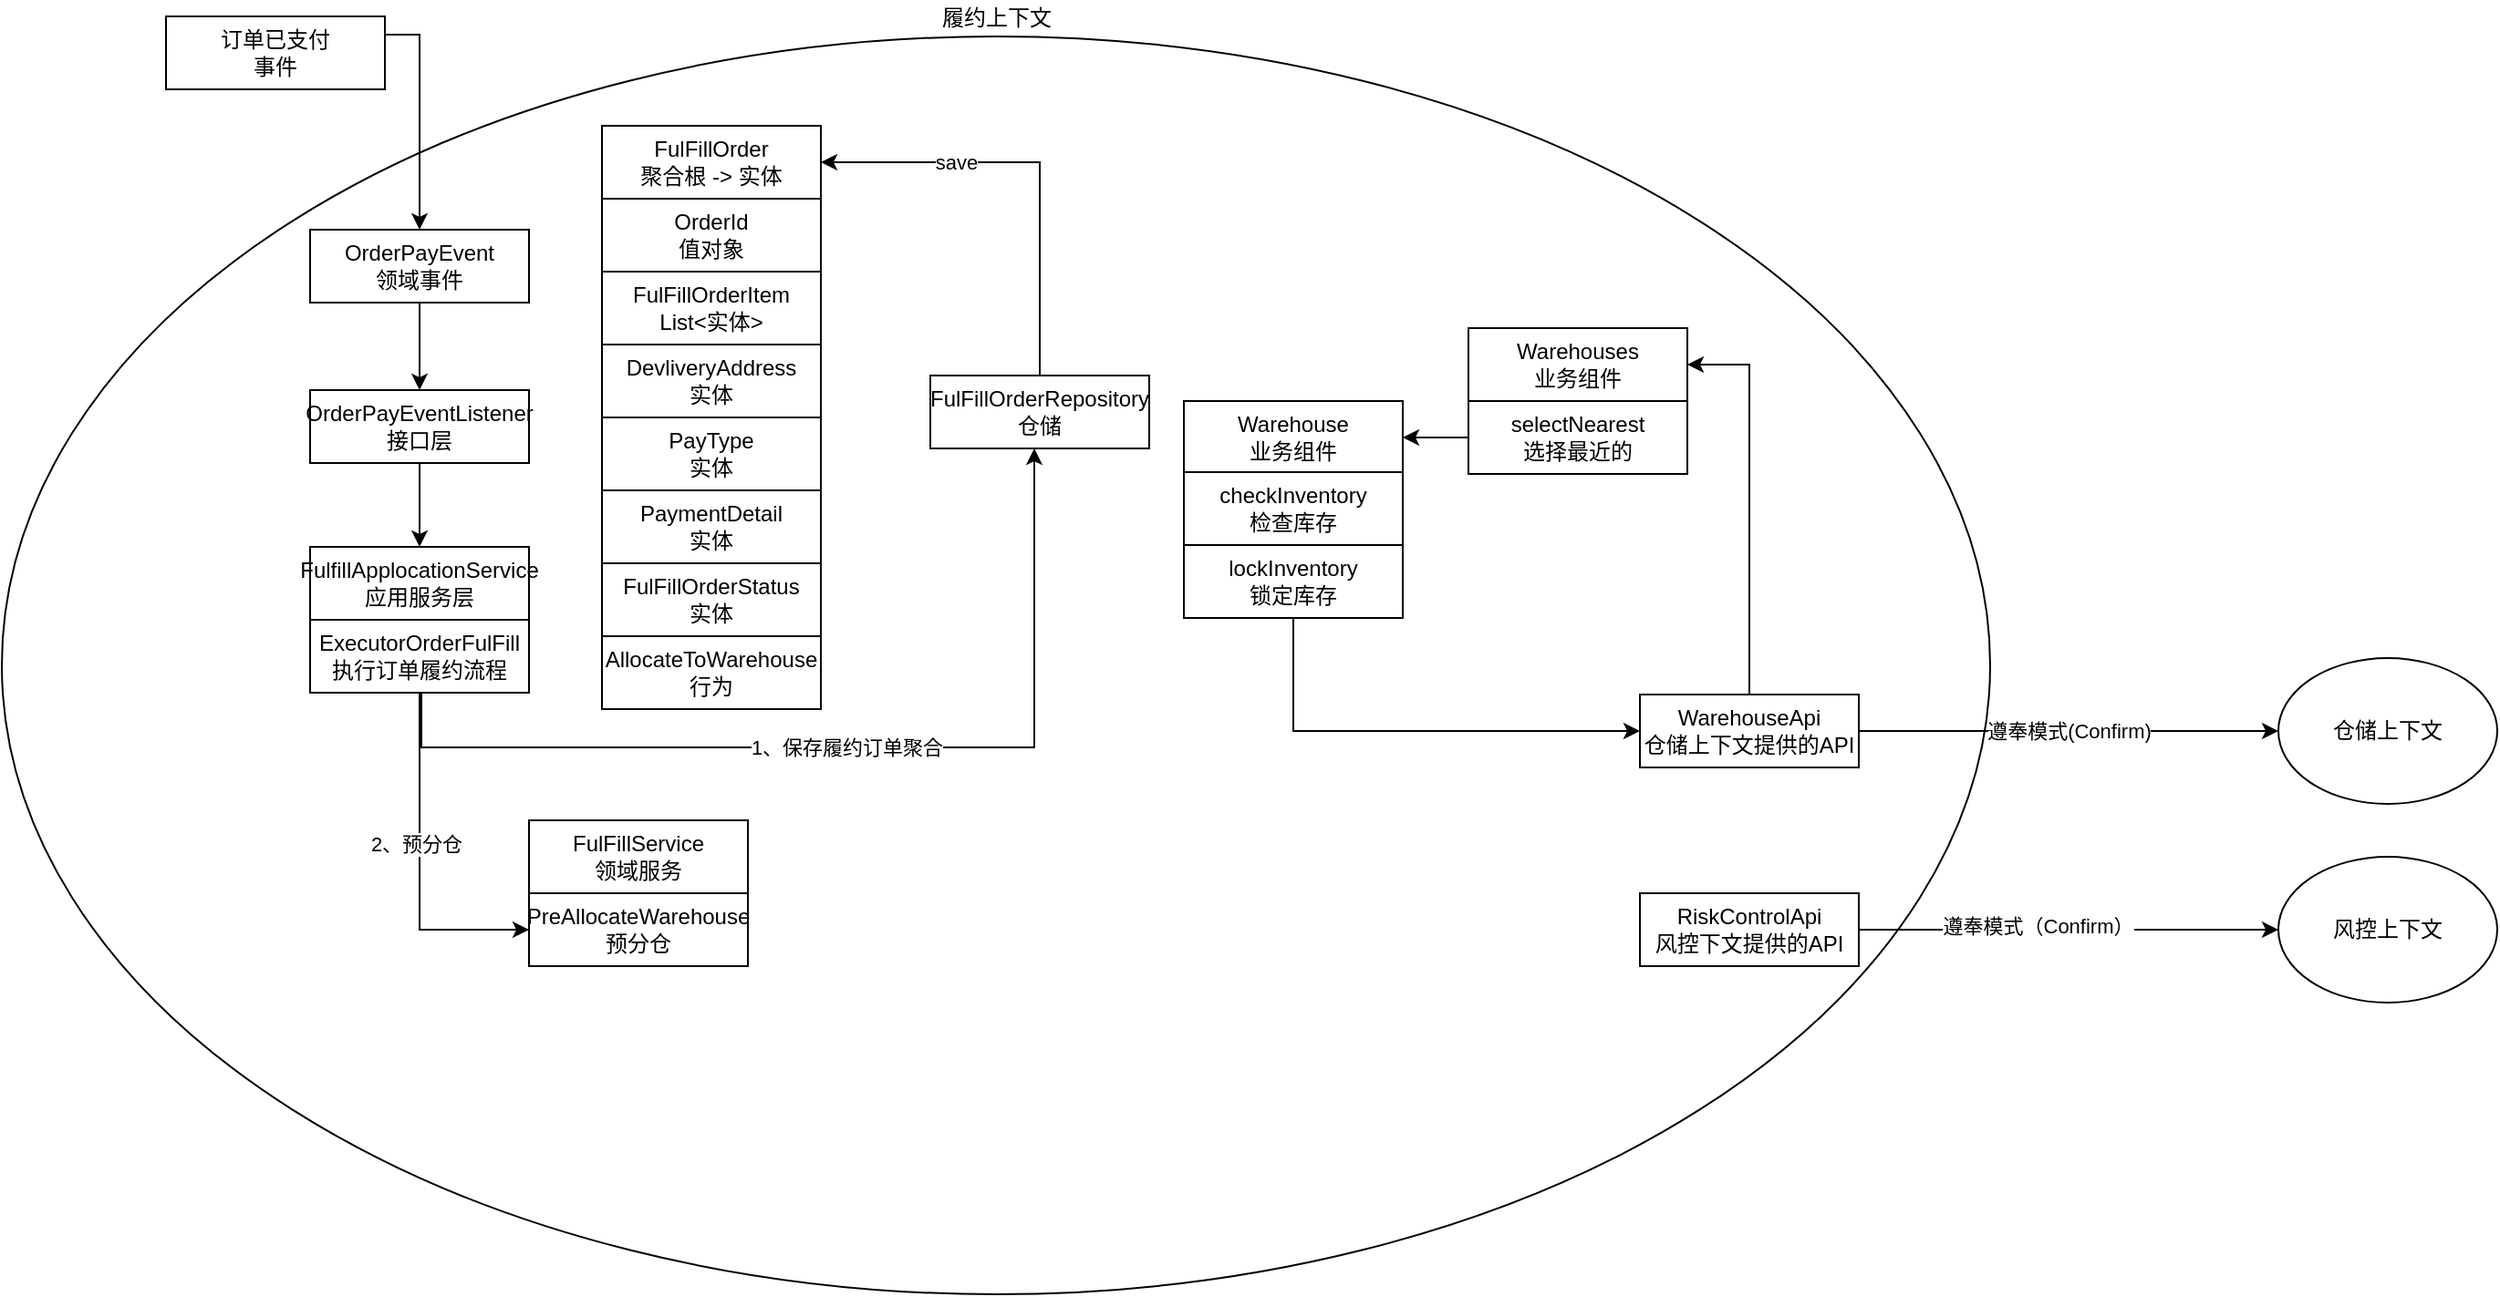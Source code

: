 <mxfile version="15.8.4" type="device"><diagram id="pd9ERozm8GCKzcRdiEwB" name="第 1 页"><mxGraphModel dx="1609" dy="531" grid="1" gridSize="10" guides="1" tooltips="1" connect="1" arrows="1" fold="1" page="1" pageScale="1" pageWidth="827" pageHeight="1169" math="0" shadow="0"><root><mxCell id="0"/><mxCell id="1" parent="0"/><mxCell id="bOInFmAJ4jZRYBexzgII-2" value="" style="ellipse;whiteSpace=wrap;html=1;" vertex="1" parent="1"><mxGeometry x="-10" y="250" width="1090" height="690" as="geometry"/></mxCell><mxCell id="bOInFmAJ4jZRYBexzgII-3" value="履约上下文" style="text;html=1;align=center;verticalAlign=middle;resizable=0;points=[];autosize=1;strokeColor=none;fillColor=none;" vertex="1" parent="1"><mxGeometry x="495" y="230" width="80" height="20" as="geometry"/></mxCell><mxCell id="bOInFmAJ4jZRYBexzgII-6" value="" style="edgeStyle=orthogonalEdgeStyle;rounded=0;orthogonalLoop=1;jettySize=auto;html=1;" edge="1" parent="1" source="bOInFmAJ4jZRYBexzgII-4" target="bOInFmAJ4jZRYBexzgII-5"><mxGeometry relative="1" as="geometry"><Array as="points"><mxPoint x="219" y="249"/></Array></mxGeometry></mxCell><mxCell id="bOInFmAJ4jZRYBexzgII-4" value="订单已支付&lt;br&gt;事件" style="rounded=0;whiteSpace=wrap;html=1;" vertex="1" parent="1"><mxGeometry x="80" y="239" width="120" height="40" as="geometry"/></mxCell><mxCell id="bOInFmAJ4jZRYBexzgII-9" value="" style="edgeStyle=orthogonalEdgeStyle;rounded=0;orthogonalLoop=1;jettySize=auto;html=1;" edge="1" parent="1" source="bOInFmAJ4jZRYBexzgII-5" target="bOInFmAJ4jZRYBexzgII-8"><mxGeometry relative="1" as="geometry"/></mxCell><mxCell id="bOInFmAJ4jZRYBexzgII-5" value="OrderPayEvent&lt;br&gt;领域事件" style="rounded=0;whiteSpace=wrap;html=1;" vertex="1" parent="1"><mxGeometry x="159" y="356" width="120" height="40" as="geometry"/></mxCell><mxCell id="bOInFmAJ4jZRYBexzgII-11" value="" style="edgeStyle=orthogonalEdgeStyle;rounded=0;orthogonalLoop=1;jettySize=auto;html=1;" edge="1" parent="1" source="bOInFmAJ4jZRYBexzgII-8" target="bOInFmAJ4jZRYBexzgII-10"><mxGeometry relative="1" as="geometry"/></mxCell><mxCell id="bOInFmAJ4jZRYBexzgII-8" value="OrderPayEventListener&lt;br&gt;接口层" style="rounded=0;whiteSpace=wrap;html=1;" vertex="1" parent="1"><mxGeometry x="159" y="444" width="120" height="40" as="geometry"/></mxCell><mxCell id="bOInFmAJ4jZRYBexzgII-10" value="FulfillApplocationService&lt;br&gt;应用服务层" style="rounded=0;whiteSpace=wrap;html=1;" vertex="1" parent="1"><mxGeometry x="159" y="530" width="120" height="40" as="geometry"/></mxCell><mxCell id="bOInFmAJ4jZRYBexzgII-23" value="1、保存履约订单聚合" style="edgeStyle=orthogonalEdgeStyle;rounded=0;orthogonalLoop=1;jettySize=auto;html=1;entryX=0.5;entryY=1;entryDx=0;entryDy=0;" edge="1" parent="1"><mxGeometry relative="1" as="geometry"><mxPoint x="216" y="610" as="sourcePoint"/><mxPoint x="556" y="476" as="targetPoint"/><Array as="points"><mxPoint x="220" y="610"/><mxPoint x="220" y="640"/><mxPoint x="556" y="640"/></Array></mxGeometry></mxCell><mxCell id="bOInFmAJ4jZRYBexzgII-28" style="edgeStyle=orthogonalEdgeStyle;rounded=0;orthogonalLoop=1;jettySize=auto;html=1;entryX=0;entryY=0.5;entryDx=0;entryDy=0;" edge="1" parent="1" source="bOInFmAJ4jZRYBexzgII-12" target="bOInFmAJ4jZRYBexzgII-27"><mxGeometry relative="1" as="geometry"><Array as="points"><mxPoint x="219" y="740"/></Array></mxGeometry></mxCell><mxCell id="bOInFmAJ4jZRYBexzgII-29" value="2、预分仓" style="edgeLabel;html=1;align=center;verticalAlign=middle;resizable=0;points=[];" vertex="1" connectable="0" parent="bOInFmAJ4jZRYBexzgII-28"><mxGeometry x="-0.126" y="-2" relative="1" as="geometry"><mxPoint as="offset"/></mxGeometry></mxCell><mxCell id="bOInFmAJ4jZRYBexzgII-12" value="ExecutorOrderFulFill&lt;br&gt;执行订单履约流程" style="rounded=0;whiteSpace=wrap;html=1;" vertex="1" parent="1"><mxGeometry x="159" y="570" width="120" height="40" as="geometry"/></mxCell><mxCell id="bOInFmAJ4jZRYBexzgII-13" value="FulFillOrder&lt;br&gt;聚合根 -&amp;gt; 实体" style="rounded=0;whiteSpace=wrap;html=1;" vertex="1" parent="1"><mxGeometry x="319" y="299" width="120" height="40" as="geometry"/></mxCell><mxCell id="bOInFmAJ4jZRYBexzgII-14" value="OrderId&lt;br&gt;值对象" style="rounded=0;whiteSpace=wrap;html=1;" vertex="1" parent="1"><mxGeometry x="319" y="339" width="120" height="40" as="geometry"/></mxCell><mxCell id="bOInFmAJ4jZRYBexzgII-15" value="FulFillOrderItem&lt;br&gt;List&amp;lt;实体&amp;gt;" style="rounded=0;whiteSpace=wrap;html=1;" vertex="1" parent="1"><mxGeometry x="319" y="379" width="120" height="40" as="geometry"/></mxCell><mxCell id="bOInFmAJ4jZRYBexzgII-16" value="DevliveryAddress&lt;br&gt;实体" style="rounded=0;whiteSpace=wrap;html=1;" vertex="1" parent="1"><mxGeometry x="319" y="419" width="120" height="40" as="geometry"/></mxCell><mxCell id="bOInFmAJ4jZRYBexzgII-17" value="PayType&lt;br&gt;实体" style="rounded=0;whiteSpace=wrap;html=1;" vertex="1" parent="1"><mxGeometry x="319" y="459" width="120" height="40" as="geometry"/></mxCell><mxCell id="bOInFmAJ4jZRYBexzgII-18" value="PaymentDetail&lt;br&gt;实体" style="rounded=0;whiteSpace=wrap;html=1;" vertex="1" parent="1"><mxGeometry x="319" y="499" width="120" height="40" as="geometry"/></mxCell><mxCell id="bOInFmAJ4jZRYBexzgII-19" value="FulFillOrderStatus&lt;br&gt;实体" style="rounded=0;whiteSpace=wrap;html=1;" vertex="1" parent="1"><mxGeometry x="319" y="539" width="120" height="40" as="geometry"/></mxCell><mxCell id="bOInFmAJ4jZRYBexzgII-24" style="edgeStyle=orthogonalEdgeStyle;rounded=0;orthogonalLoop=1;jettySize=auto;html=1;entryX=1;entryY=0.5;entryDx=0;entryDy=0;" edge="1" parent="1" source="bOInFmAJ4jZRYBexzgII-20" target="bOInFmAJ4jZRYBexzgII-21"><mxGeometry relative="1" as="geometry"><Array as="points"><mxPoint x="559" y="319"/></Array></mxGeometry></mxCell><mxCell id="bOInFmAJ4jZRYBexzgII-25" value="save" style="edgeLabel;html=1;align=center;verticalAlign=middle;resizable=0;points=[];" vertex="1" connectable="0" parent="bOInFmAJ4jZRYBexzgII-24"><mxGeometry x="0.356" y="3" relative="1" as="geometry"><mxPoint x="-3" y="-3" as="offset"/></mxGeometry></mxCell><mxCell id="bOInFmAJ4jZRYBexzgII-20" value="FulFillOrderRepository&lt;br&gt;仓储" style="rounded=0;whiteSpace=wrap;html=1;" vertex="1" parent="1"><mxGeometry x="499" y="436" width="120" height="40" as="geometry"/></mxCell><mxCell id="bOInFmAJ4jZRYBexzgII-21" value="FulFillOrder&lt;br&gt;聚合根 -&amp;gt; 实体" style="rounded=0;whiteSpace=wrap;html=1;" vertex="1" parent="1"><mxGeometry x="319" y="299" width="120" height="40" as="geometry"/></mxCell><mxCell id="bOInFmAJ4jZRYBexzgII-22" value="OrderId&lt;br&gt;值对象" style="rounded=0;whiteSpace=wrap;html=1;" vertex="1" parent="1"><mxGeometry x="319" y="339" width="120" height="40" as="geometry"/></mxCell><mxCell id="bOInFmAJ4jZRYBexzgII-26" value="FulFillService&lt;br&gt;领域服务" style="rounded=0;whiteSpace=wrap;html=1;" vertex="1" parent="1"><mxGeometry x="279" y="680" width="120" height="40" as="geometry"/></mxCell><mxCell id="bOInFmAJ4jZRYBexzgII-27" value="PreAllocateWarehouse&lt;br&gt;预分仓" style="rounded=0;whiteSpace=wrap;html=1;" vertex="1" parent="1"><mxGeometry x="279" y="720" width="120" height="40" as="geometry"/></mxCell><mxCell id="bOInFmAJ4jZRYBexzgII-32" value="遵奉模式(Confirm)" style="edgeStyle=orthogonalEdgeStyle;rounded=0;orthogonalLoop=1;jettySize=auto;html=1;entryX=0;entryY=0.5;entryDx=0;entryDy=0;" edge="1" parent="1" source="bOInFmAJ4jZRYBexzgII-30" target="bOInFmAJ4jZRYBexzgII-31"><mxGeometry relative="1" as="geometry"/></mxCell><mxCell id="bOInFmAJ4jZRYBexzgII-40" style="edgeStyle=orthogonalEdgeStyle;rounded=0;orthogonalLoop=1;jettySize=auto;html=1;exitX=0.5;exitY=0;exitDx=0;exitDy=0;entryX=1;entryY=0.5;entryDx=0;entryDy=0;" edge="1" parent="1" source="bOInFmAJ4jZRYBexzgII-30" target="bOInFmAJ4jZRYBexzgII-33"><mxGeometry relative="1" as="geometry"/></mxCell><mxCell id="bOInFmAJ4jZRYBexzgII-30" value="WarehouseApi&lt;br&gt;仓储上下文提供的API" style="rounded=0;whiteSpace=wrap;html=1;" vertex="1" parent="1"><mxGeometry x="888" y="611" width="120" height="40" as="geometry"/></mxCell><mxCell id="bOInFmAJ4jZRYBexzgII-31" value="仓储上下文" style="ellipse;whiteSpace=wrap;html=1;" vertex="1" parent="1"><mxGeometry x="1238" y="591" width="120" height="80" as="geometry"/></mxCell><mxCell id="bOInFmAJ4jZRYBexzgII-33" value="Warehouses&lt;br&gt;业务组件" style="rounded=0;whiteSpace=wrap;html=1;" vertex="1" parent="1"><mxGeometry x="794" y="410" width="120" height="40" as="geometry"/></mxCell><mxCell id="bOInFmAJ4jZRYBexzgII-42" style="edgeStyle=orthogonalEdgeStyle;rounded=0;orthogonalLoop=1;jettySize=auto;html=1;exitX=0;exitY=0.5;exitDx=0;exitDy=0;entryX=1;entryY=0.5;entryDx=0;entryDy=0;" edge="1" parent="1" source="bOInFmAJ4jZRYBexzgII-34" target="bOInFmAJ4jZRYBexzgII-35"><mxGeometry relative="1" as="geometry"/></mxCell><mxCell id="bOInFmAJ4jZRYBexzgII-34" value="selectNearest&lt;br&gt;选择最近的" style="rounded=0;whiteSpace=wrap;html=1;" vertex="1" parent="1"><mxGeometry x="794" y="450" width="120" height="40" as="geometry"/></mxCell><mxCell id="bOInFmAJ4jZRYBexzgII-35" value="Warehouse&lt;br&gt;业务组件" style="rounded=0;whiteSpace=wrap;html=1;" vertex="1" parent="1"><mxGeometry x="638" y="450" width="120" height="40" as="geometry"/></mxCell><mxCell id="bOInFmAJ4jZRYBexzgII-36" value="checkInventory&lt;br&gt;检查库存" style="rounded=0;whiteSpace=wrap;html=1;" vertex="1" parent="1"><mxGeometry x="638" y="489" width="120" height="40" as="geometry"/></mxCell><mxCell id="bOInFmAJ4jZRYBexzgII-43" style="edgeStyle=orthogonalEdgeStyle;rounded=0;orthogonalLoop=1;jettySize=auto;html=1;entryX=0;entryY=0.5;entryDx=0;entryDy=0;" edge="1" parent="1" source="bOInFmAJ4jZRYBexzgII-37" target="bOInFmAJ4jZRYBexzgII-30"><mxGeometry relative="1" as="geometry"><Array as="points"><mxPoint x="698" y="631"/></Array></mxGeometry></mxCell><mxCell id="bOInFmAJ4jZRYBexzgII-37" value="lockInventory&lt;br&gt;锁定库存" style="rounded=0;whiteSpace=wrap;html=1;" vertex="1" parent="1"><mxGeometry x="638" y="529" width="120" height="40" as="geometry"/></mxCell><mxCell id="bOInFmAJ4jZRYBexzgII-39" value="AllocateToWarehouse&lt;br&gt;行为" style="rounded=0;whiteSpace=wrap;html=1;" vertex="1" parent="1"><mxGeometry x="319" y="579" width="120" height="40" as="geometry"/></mxCell><mxCell id="bOInFmAJ4jZRYBexzgII-44" value="风控上下文" style="ellipse;whiteSpace=wrap;html=1;" vertex="1" parent="1"><mxGeometry x="1238" y="700" width="120" height="80" as="geometry"/></mxCell><mxCell id="bOInFmAJ4jZRYBexzgII-46" style="edgeStyle=orthogonalEdgeStyle;rounded=0;orthogonalLoop=1;jettySize=auto;html=1;entryX=0;entryY=0.5;entryDx=0;entryDy=0;" edge="1" parent="1" source="bOInFmAJ4jZRYBexzgII-45" target="bOInFmAJ4jZRYBexzgII-44"><mxGeometry relative="1" as="geometry"/></mxCell><mxCell id="bOInFmAJ4jZRYBexzgII-47" value="遵奉模式（Confirm）" style="edgeLabel;html=1;align=center;verticalAlign=middle;resizable=0;points=[];" vertex="1" connectable="0" parent="bOInFmAJ4jZRYBexzgII-46"><mxGeometry x="-0.154" y="2" relative="1" as="geometry"><mxPoint as="offset"/></mxGeometry></mxCell><mxCell id="bOInFmAJ4jZRYBexzgII-45" value="RiskControlApi&lt;br&gt;风控下文提供的API" style="rounded=0;whiteSpace=wrap;html=1;" vertex="1" parent="1"><mxGeometry x="888" y="720" width="120" height="40" as="geometry"/></mxCell></root></mxGraphModel></diagram></mxfile>